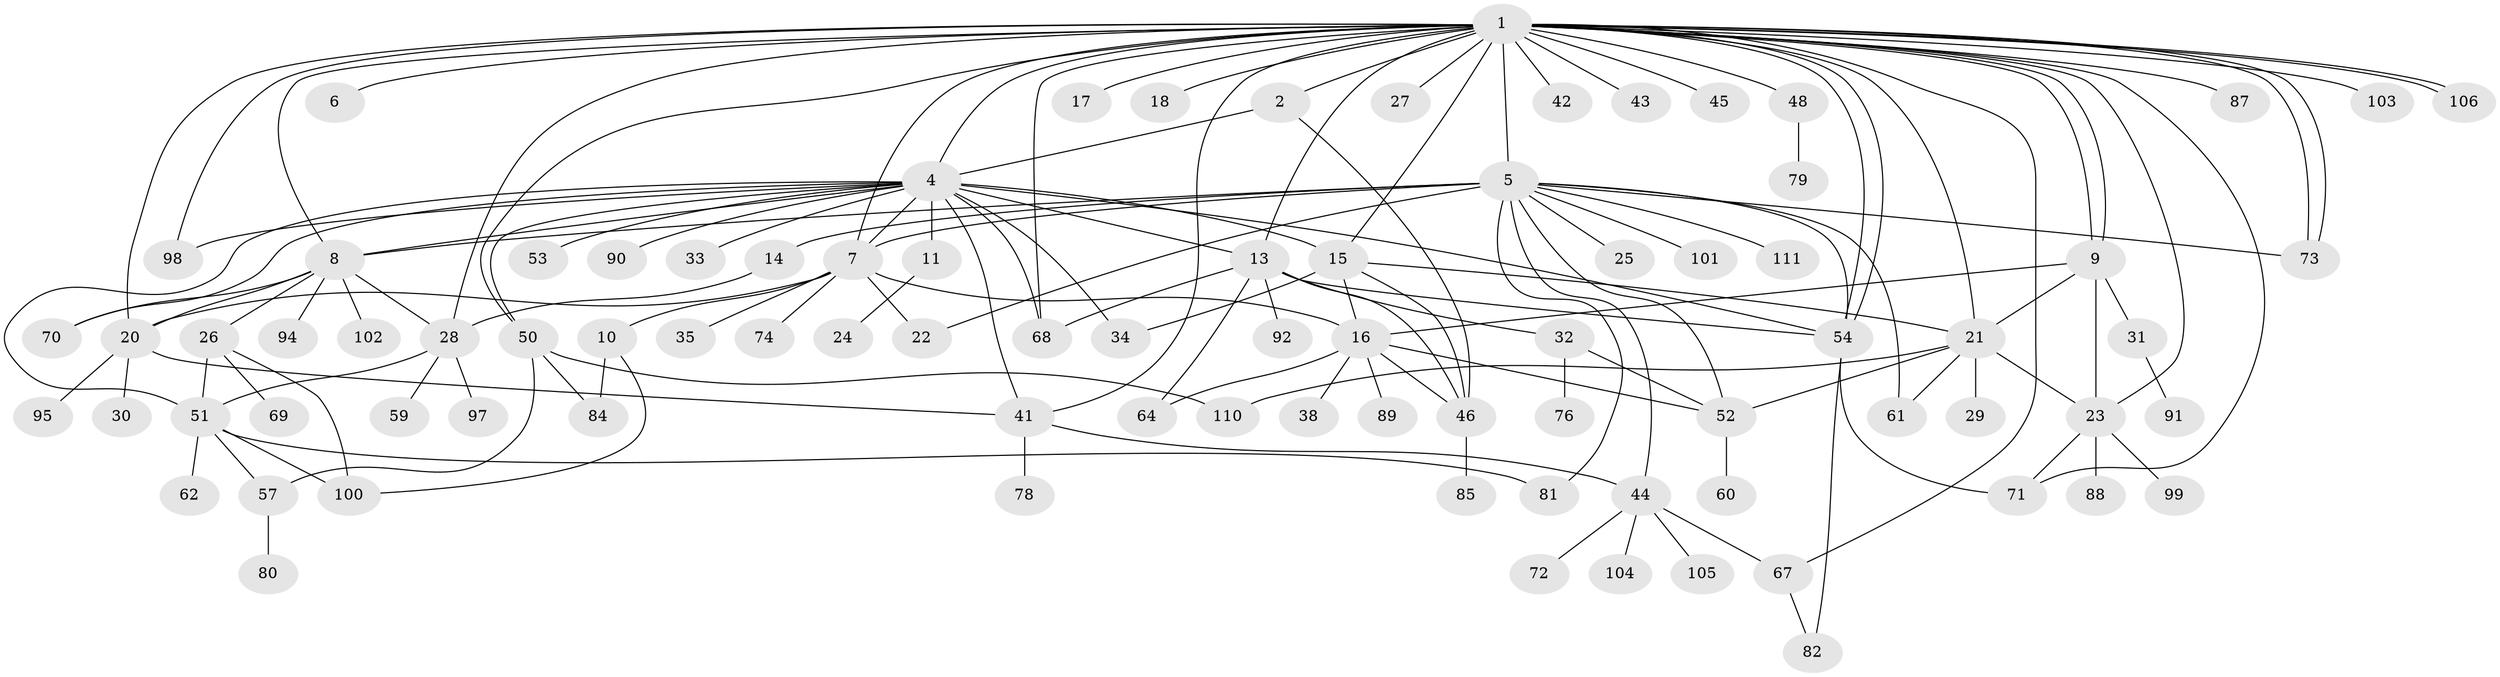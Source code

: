 // Generated by graph-tools (version 1.1) at 2025/51/02/27/25 19:51:56]
// undirected, 87 vertices, 141 edges
graph export_dot {
graph [start="1"]
  node [color=gray90,style=filled];
  1 [super="+3"];
  2;
  4 [super="+55"];
  5 [super="+37"];
  6;
  7;
  8 [super="+12"];
  9;
  10 [super="+49"];
  11;
  13 [super="+77"];
  14;
  15 [super="+63"];
  16 [super="+19"];
  17;
  18;
  20 [super="+66"];
  21 [super="+39"];
  22;
  23 [super="+40"];
  24;
  25 [super="+47"];
  26 [super="+36"];
  27;
  28 [super="+86"];
  29;
  30;
  31;
  32 [super="+83"];
  33;
  34;
  35;
  38;
  41 [super="+58"];
  42;
  43;
  44 [super="+96"];
  45;
  46 [super="+56"];
  48;
  50 [super="+75"];
  51 [super="+65"];
  52 [super="+109"];
  53;
  54 [super="+112"];
  57 [super="+107"];
  59;
  60;
  61;
  62;
  64;
  67;
  68;
  69;
  70;
  71;
  72;
  73 [super="+108"];
  74;
  76;
  78;
  79;
  80;
  81 [super="+93"];
  82;
  84;
  85;
  87;
  88;
  89;
  90;
  91;
  92;
  94;
  95;
  97;
  98;
  99;
  100;
  101;
  102;
  103;
  104;
  105;
  106;
  110;
  111;
  1 -- 2;
  1 -- 4 [weight=2];
  1 -- 5;
  1 -- 6;
  1 -- 8;
  1 -- 9;
  1 -- 9;
  1 -- 13 [weight=3];
  1 -- 15;
  1 -- 20;
  1 -- 21;
  1 -- 23;
  1 -- 42;
  1 -- 43;
  1 -- 45;
  1 -- 50;
  1 -- 54 [weight=2];
  1 -- 54;
  1 -- 67;
  1 -- 68;
  1 -- 71;
  1 -- 73;
  1 -- 73;
  1 -- 87;
  1 -- 98;
  1 -- 106;
  1 -- 106;
  1 -- 7;
  1 -- 103;
  1 -- 41;
  1 -- 48;
  1 -- 17;
  1 -- 18;
  1 -- 27;
  1 -- 28;
  2 -- 4;
  2 -- 46;
  4 -- 7;
  4 -- 8;
  4 -- 11;
  4 -- 15;
  4 -- 33;
  4 -- 34;
  4 -- 51;
  4 -- 53;
  4 -- 54;
  4 -- 68;
  4 -- 70;
  4 -- 90;
  4 -- 98;
  4 -- 13;
  4 -- 41;
  4 -- 50;
  5 -- 7;
  5 -- 8 [weight=2];
  5 -- 14 [weight=2];
  5 -- 22;
  5 -- 25;
  5 -- 44;
  5 -- 52;
  5 -- 81;
  5 -- 101;
  5 -- 73;
  5 -- 61;
  5 -- 111;
  5 -- 54;
  7 -- 10;
  7 -- 16;
  7 -- 22;
  7 -- 35;
  7 -- 74;
  7 -- 20;
  8 -- 20;
  8 -- 28;
  8 -- 94;
  8 -- 102;
  8 -- 26;
  8 -- 70;
  9 -- 21;
  9 -- 23;
  9 -- 31;
  9 -- 16;
  10 -- 84;
  10 -- 100;
  11 -- 24;
  13 -- 32;
  13 -- 68;
  13 -- 92;
  13 -- 64;
  13 -- 54;
  13 -- 46;
  14 -- 28;
  15 -- 34;
  15 -- 21;
  15 -- 16;
  15 -- 46;
  16 -- 38;
  16 -- 64;
  16 -- 89;
  16 -- 52;
  16 -- 46;
  20 -- 30;
  20 -- 95;
  20 -- 41;
  21 -- 23;
  21 -- 29;
  21 -- 52;
  21 -- 61;
  21 -- 110;
  23 -- 99;
  23 -- 88;
  23 -- 71;
  26 -- 51;
  26 -- 69;
  26 -- 100;
  28 -- 51;
  28 -- 59;
  28 -- 97;
  31 -- 91;
  32 -- 52;
  32 -- 76;
  41 -- 78;
  41 -- 44;
  44 -- 72;
  44 -- 104;
  44 -- 105;
  44 -- 67;
  46 -- 85;
  48 -- 79;
  50 -- 84;
  50 -- 57;
  50 -- 110;
  51 -- 57;
  51 -- 62;
  51 -- 100;
  51 -- 81;
  52 -- 60;
  54 -- 71;
  54 -- 82;
  57 -- 80;
  67 -- 82;
}
